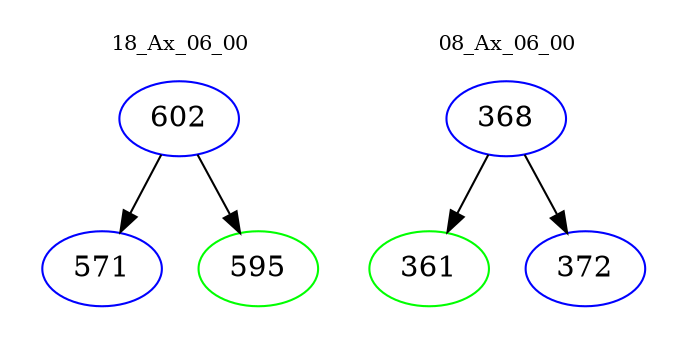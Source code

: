 digraph{
subgraph cluster_0 {
color = white
label = "18_Ax_06_00";
fontsize=10;
T0_602 [label="602", color="blue"]
T0_602 -> T0_571 [color="black"]
T0_571 [label="571", color="blue"]
T0_602 -> T0_595 [color="black"]
T0_595 [label="595", color="green"]
}
subgraph cluster_1 {
color = white
label = "08_Ax_06_00";
fontsize=10;
T1_368 [label="368", color="blue"]
T1_368 -> T1_361 [color="black"]
T1_361 [label="361", color="green"]
T1_368 -> T1_372 [color="black"]
T1_372 [label="372", color="blue"]
}
}
